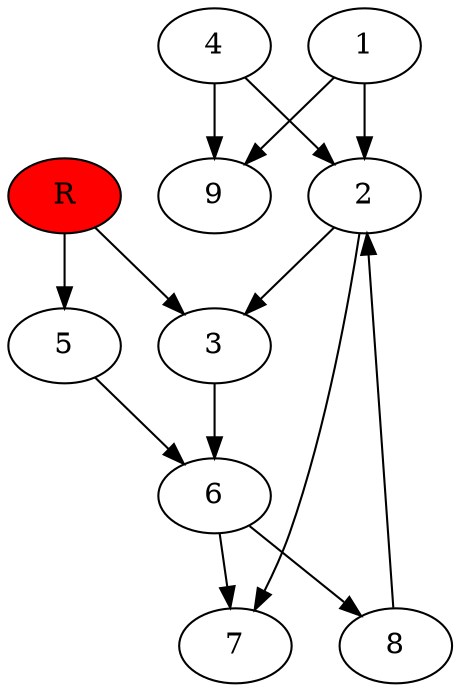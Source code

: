 digraph prb31282 {
	1
	2
	3
	4
	5
	6
	7
	8
	R [fillcolor="#ff0000" style=filled]
	1 -> 2
	1 -> 9
	2 -> 3
	2 -> 7
	3 -> 6
	4 -> 2
	4 -> 9
	5 -> 6
	6 -> 7
	6 -> 8
	8 -> 2
	R -> 3
	R -> 5
}

